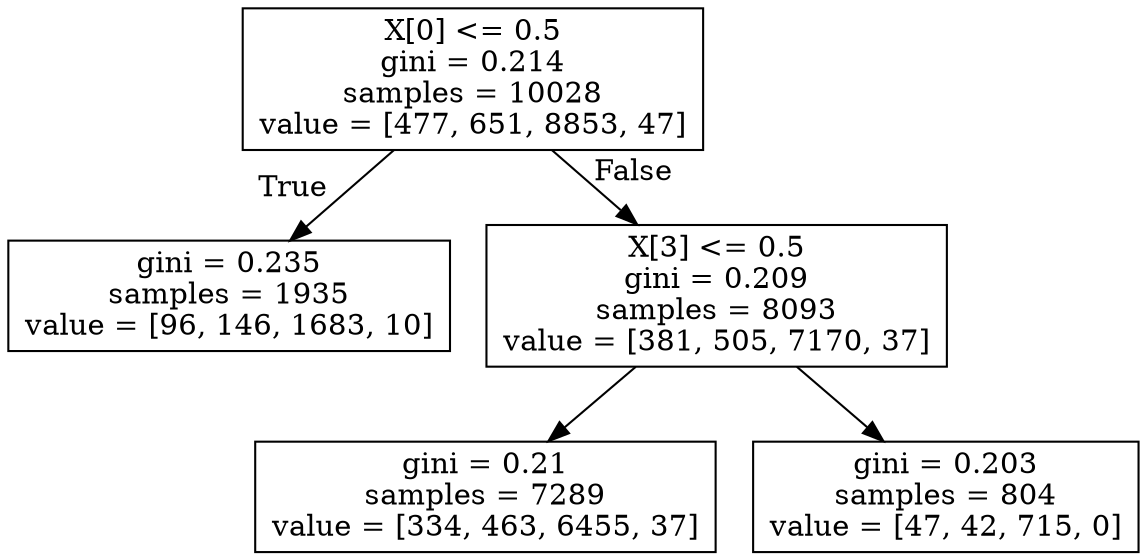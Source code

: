 digraph Tree {
node [shape=box] ;
0 [label="X[0] <= 0.5\ngini = 0.214\nsamples = 10028\nvalue = [477, 651, 8853, 47]"] ;
1 [label="gini = 0.235\nsamples = 1935\nvalue = [96, 146, 1683, 10]"] ;
0 -> 1 [labeldistance=2.5, labelangle=45, headlabel="True"] ;
2 [label="X[3] <= 0.5\ngini = 0.209\nsamples = 8093\nvalue = [381, 505, 7170, 37]"] ;
0 -> 2 [labeldistance=2.5, labelangle=-45, headlabel="False"] ;
3 [label="gini = 0.21\nsamples = 7289\nvalue = [334, 463, 6455, 37]"] ;
2 -> 3 ;
4 [label="gini = 0.203\nsamples = 804\nvalue = [47, 42, 715, 0]"] ;
2 -> 4 ;
}